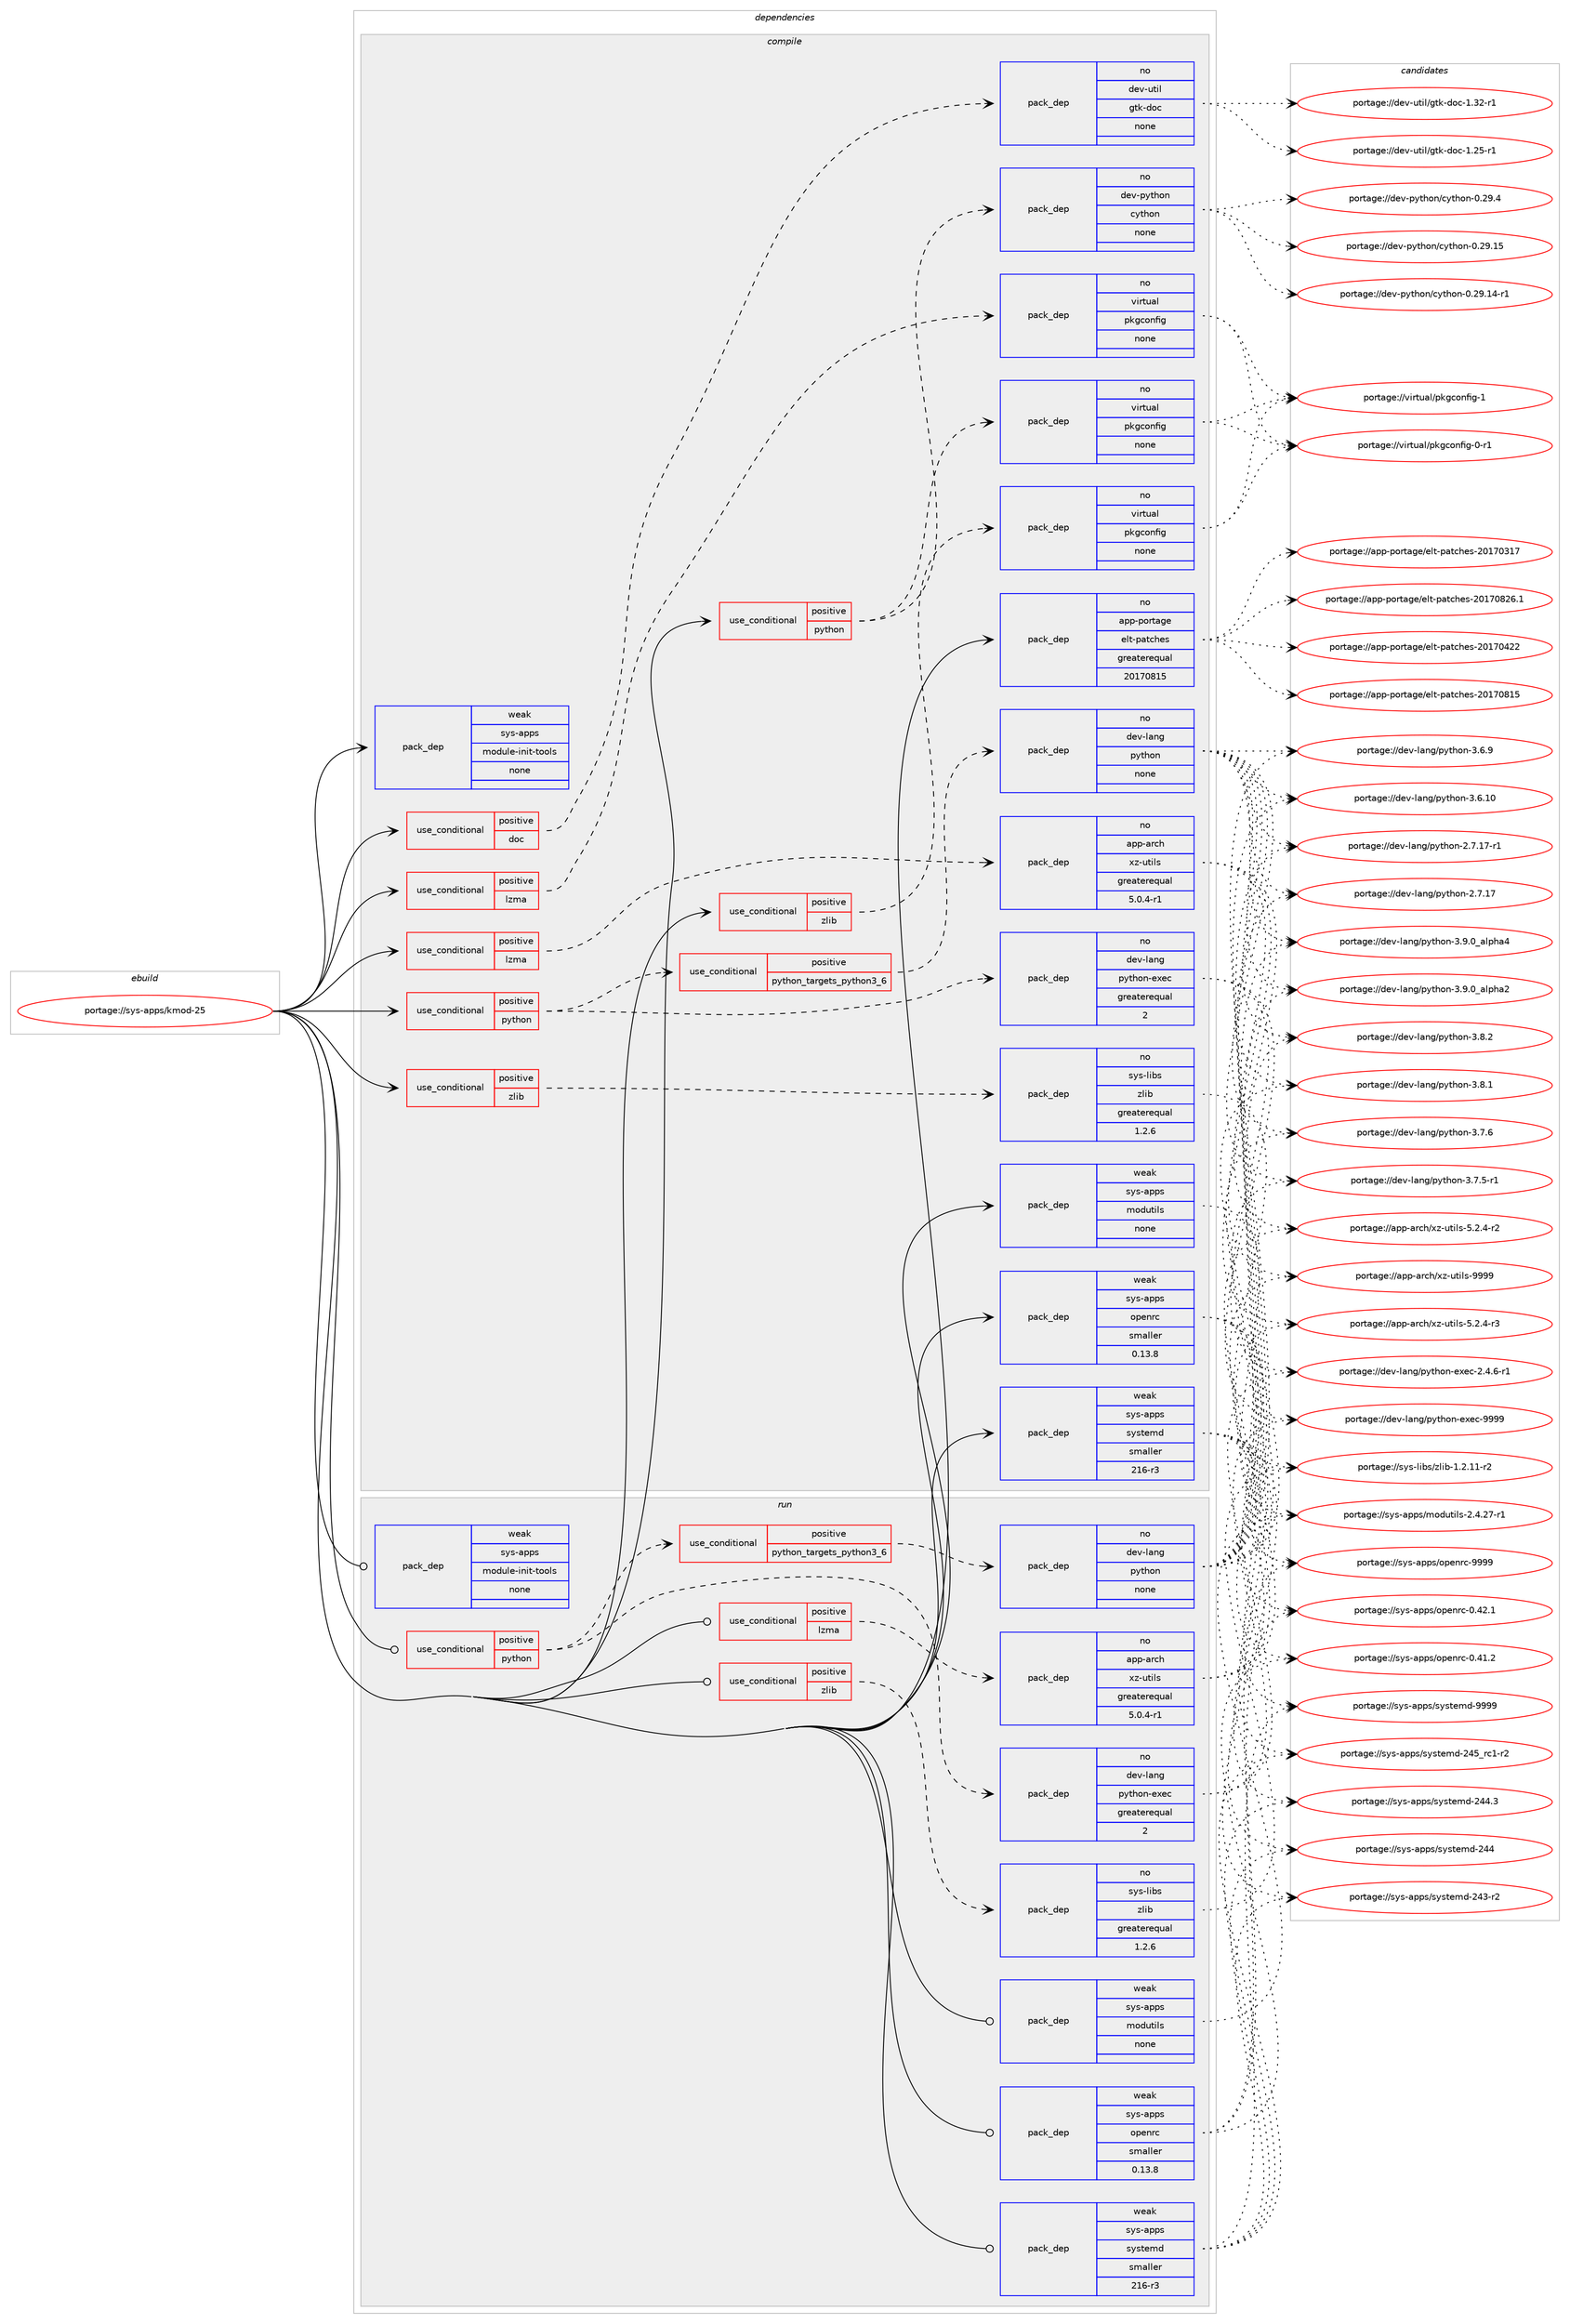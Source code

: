 digraph prolog {

# *************
# Graph options
# *************

newrank=true;
concentrate=true;
compound=true;
graph [rankdir=LR,fontname=Helvetica,fontsize=10,ranksep=1.5];#, ranksep=2.5, nodesep=0.2];
edge  [arrowhead=vee];
node  [fontname=Helvetica,fontsize=10];

# **********
# The ebuild
# **********

subgraph cluster_leftcol {
color=gray;
rank=same;
label=<<i>ebuild</i>>;
id [label="portage://sys-apps/kmod-25", color=red, width=4, href="../sys-apps/kmod-25.svg"];
}

# ****************
# The dependencies
# ****************

subgraph cluster_midcol {
color=gray;
label=<<i>dependencies</i>>;
subgraph cluster_compile {
fillcolor="#eeeeee";
style=filled;
label=<<i>compile</i>>;
subgraph cond8009 {
dependency38903 [label=<<TABLE BORDER="0" CELLBORDER="1" CELLSPACING="0" CELLPADDING="4"><TR><TD ROWSPAN="3" CELLPADDING="10">use_conditional</TD></TR><TR><TD>positive</TD></TR><TR><TD>doc</TD></TR></TABLE>>, shape=none, color=red];
subgraph pack29965 {
dependency38904 [label=<<TABLE BORDER="0" CELLBORDER="1" CELLSPACING="0" CELLPADDING="4" WIDTH="220"><TR><TD ROWSPAN="6" CELLPADDING="30">pack_dep</TD></TR><TR><TD WIDTH="110">no</TD></TR><TR><TD>dev-util</TD></TR><TR><TD>gtk-doc</TD></TR><TR><TD>none</TD></TR><TR><TD></TD></TR></TABLE>>, shape=none, color=blue];
}
dependency38903:e -> dependency38904:w [weight=20,style="dashed",arrowhead="vee"];
}
id:e -> dependency38903:w [weight=20,style="solid",arrowhead="vee"];
subgraph cond8010 {
dependency38905 [label=<<TABLE BORDER="0" CELLBORDER="1" CELLSPACING="0" CELLPADDING="4"><TR><TD ROWSPAN="3" CELLPADDING="10">use_conditional</TD></TR><TR><TD>positive</TD></TR><TR><TD>lzma</TD></TR></TABLE>>, shape=none, color=red];
subgraph pack29966 {
dependency38906 [label=<<TABLE BORDER="0" CELLBORDER="1" CELLSPACING="0" CELLPADDING="4" WIDTH="220"><TR><TD ROWSPAN="6" CELLPADDING="30">pack_dep</TD></TR><TR><TD WIDTH="110">no</TD></TR><TR><TD>app-arch</TD></TR><TR><TD>xz-utils</TD></TR><TR><TD>greaterequal</TD></TR><TR><TD>5.0.4-r1</TD></TR></TABLE>>, shape=none, color=blue];
}
dependency38905:e -> dependency38906:w [weight=20,style="dashed",arrowhead="vee"];
}
id:e -> dependency38905:w [weight=20,style="solid",arrowhead="vee"];
subgraph cond8011 {
dependency38907 [label=<<TABLE BORDER="0" CELLBORDER="1" CELLSPACING="0" CELLPADDING="4"><TR><TD ROWSPAN="3" CELLPADDING="10">use_conditional</TD></TR><TR><TD>positive</TD></TR><TR><TD>lzma</TD></TR></TABLE>>, shape=none, color=red];
subgraph pack29967 {
dependency38908 [label=<<TABLE BORDER="0" CELLBORDER="1" CELLSPACING="0" CELLPADDING="4" WIDTH="220"><TR><TD ROWSPAN="6" CELLPADDING="30">pack_dep</TD></TR><TR><TD WIDTH="110">no</TD></TR><TR><TD>virtual</TD></TR><TR><TD>pkgconfig</TD></TR><TR><TD>none</TD></TR><TR><TD></TD></TR></TABLE>>, shape=none, color=blue];
}
dependency38907:e -> dependency38908:w [weight=20,style="dashed",arrowhead="vee"];
}
id:e -> dependency38907:w [weight=20,style="solid",arrowhead="vee"];
subgraph cond8012 {
dependency38909 [label=<<TABLE BORDER="0" CELLBORDER="1" CELLSPACING="0" CELLPADDING="4"><TR><TD ROWSPAN="3" CELLPADDING="10">use_conditional</TD></TR><TR><TD>positive</TD></TR><TR><TD>python</TD></TR></TABLE>>, shape=none, color=red];
subgraph cond8013 {
dependency38910 [label=<<TABLE BORDER="0" CELLBORDER="1" CELLSPACING="0" CELLPADDING="4"><TR><TD ROWSPAN="3" CELLPADDING="10">use_conditional</TD></TR><TR><TD>positive</TD></TR><TR><TD>python_targets_python3_6</TD></TR></TABLE>>, shape=none, color=red];
subgraph pack29968 {
dependency38911 [label=<<TABLE BORDER="0" CELLBORDER="1" CELLSPACING="0" CELLPADDING="4" WIDTH="220"><TR><TD ROWSPAN="6" CELLPADDING="30">pack_dep</TD></TR><TR><TD WIDTH="110">no</TD></TR><TR><TD>dev-lang</TD></TR><TR><TD>python</TD></TR><TR><TD>none</TD></TR><TR><TD></TD></TR></TABLE>>, shape=none, color=blue];
}
dependency38910:e -> dependency38911:w [weight=20,style="dashed",arrowhead="vee"];
}
dependency38909:e -> dependency38910:w [weight=20,style="dashed",arrowhead="vee"];
subgraph pack29969 {
dependency38912 [label=<<TABLE BORDER="0" CELLBORDER="1" CELLSPACING="0" CELLPADDING="4" WIDTH="220"><TR><TD ROWSPAN="6" CELLPADDING="30">pack_dep</TD></TR><TR><TD WIDTH="110">no</TD></TR><TR><TD>dev-lang</TD></TR><TR><TD>python-exec</TD></TR><TR><TD>greaterequal</TD></TR><TR><TD>2</TD></TR></TABLE>>, shape=none, color=blue];
}
dependency38909:e -> dependency38912:w [weight=20,style="dashed",arrowhead="vee"];
}
id:e -> dependency38909:w [weight=20,style="solid",arrowhead="vee"];
subgraph cond8014 {
dependency38913 [label=<<TABLE BORDER="0" CELLBORDER="1" CELLSPACING="0" CELLPADDING="4"><TR><TD ROWSPAN="3" CELLPADDING="10">use_conditional</TD></TR><TR><TD>positive</TD></TR><TR><TD>python</TD></TR></TABLE>>, shape=none, color=red];
subgraph pack29970 {
dependency38914 [label=<<TABLE BORDER="0" CELLBORDER="1" CELLSPACING="0" CELLPADDING="4" WIDTH="220"><TR><TD ROWSPAN="6" CELLPADDING="30">pack_dep</TD></TR><TR><TD WIDTH="110">no</TD></TR><TR><TD>dev-python</TD></TR><TR><TD>cython</TD></TR><TR><TD>none</TD></TR><TR><TD></TD></TR></TABLE>>, shape=none, color=blue];
}
dependency38913:e -> dependency38914:w [weight=20,style="dashed",arrowhead="vee"];
subgraph pack29971 {
dependency38915 [label=<<TABLE BORDER="0" CELLBORDER="1" CELLSPACING="0" CELLPADDING="4" WIDTH="220"><TR><TD ROWSPAN="6" CELLPADDING="30">pack_dep</TD></TR><TR><TD WIDTH="110">no</TD></TR><TR><TD>virtual</TD></TR><TR><TD>pkgconfig</TD></TR><TR><TD>none</TD></TR><TR><TD></TD></TR></TABLE>>, shape=none, color=blue];
}
dependency38913:e -> dependency38915:w [weight=20,style="dashed",arrowhead="vee"];
}
id:e -> dependency38913:w [weight=20,style="solid",arrowhead="vee"];
subgraph cond8015 {
dependency38916 [label=<<TABLE BORDER="0" CELLBORDER="1" CELLSPACING="0" CELLPADDING="4"><TR><TD ROWSPAN="3" CELLPADDING="10">use_conditional</TD></TR><TR><TD>positive</TD></TR><TR><TD>zlib</TD></TR></TABLE>>, shape=none, color=red];
subgraph pack29972 {
dependency38917 [label=<<TABLE BORDER="0" CELLBORDER="1" CELLSPACING="0" CELLPADDING="4" WIDTH="220"><TR><TD ROWSPAN="6" CELLPADDING="30">pack_dep</TD></TR><TR><TD WIDTH="110">no</TD></TR><TR><TD>sys-libs</TD></TR><TR><TD>zlib</TD></TR><TR><TD>greaterequal</TD></TR><TR><TD>1.2.6</TD></TR></TABLE>>, shape=none, color=blue];
}
dependency38916:e -> dependency38917:w [weight=20,style="dashed",arrowhead="vee"];
}
id:e -> dependency38916:w [weight=20,style="solid",arrowhead="vee"];
subgraph cond8016 {
dependency38918 [label=<<TABLE BORDER="0" CELLBORDER="1" CELLSPACING="0" CELLPADDING="4"><TR><TD ROWSPAN="3" CELLPADDING="10">use_conditional</TD></TR><TR><TD>positive</TD></TR><TR><TD>zlib</TD></TR></TABLE>>, shape=none, color=red];
subgraph pack29973 {
dependency38919 [label=<<TABLE BORDER="0" CELLBORDER="1" CELLSPACING="0" CELLPADDING="4" WIDTH="220"><TR><TD ROWSPAN="6" CELLPADDING="30">pack_dep</TD></TR><TR><TD WIDTH="110">no</TD></TR><TR><TD>virtual</TD></TR><TR><TD>pkgconfig</TD></TR><TR><TD>none</TD></TR><TR><TD></TD></TR></TABLE>>, shape=none, color=blue];
}
dependency38918:e -> dependency38919:w [weight=20,style="dashed",arrowhead="vee"];
}
id:e -> dependency38918:w [weight=20,style="solid",arrowhead="vee"];
subgraph pack29974 {
dependency38920 [label=<<TABLE BORDER="0" CELLBORDER="1" CELLSPACING="0" CELLPADDING="4" WIDTH="220"><TR><TD ROWSPAN="6" CELLPADDING="30">pack_dep</TD></TR><TR><TD WIDTH="110">no</TD></TR><TR><TD>app-portage</TD></TR><TR><TD>elt-patches</TD></TR><TR><TD>greaterequal</TD></TR><TR><TD>20170815</TD></TR></TABLE>>, shape=none, color=blue];
}
id:e -> dependency38920:w [weight=20,style="solid",arrowhead="vee"];
subgraph pack29975 {
dependency38921 [label=<<TABLE BORDER="0" CELLBORDER="1" CELLSPACING="0" CELLPADDING="4" WIDTH="220"><TR><TD ROWSPAN="6" CELLPADDING="30">pack_dep</TD></TR><TR><TD WIDTH="110">weak</TD></TR><TR><TD>sys-apps</TD></TR><TR><TD>module-init-tools</TD></TR><TR><TD>none</TD></TR><TR><TD></TD></TR></TABLE>>, shape=none, color=blue];
}
id:e -> dependency38921:w [weight=20,style="solid",arrowhead="vee"];
subgraph pack29976 {
dependency38922 [label=<<TABLE BORDER="0" CELLBORDER="1" CELLSPACING="0" CELLPADDING="4" WIDTH="220"><TR><TD ROWSPAN="6" CELLPADDING="30">pack_dep</TD></TR><TR><TD WIDTH="110">weak</TD></TR><TR><TD>sys-apps</TD></TR><TR><TD>modutils</TD></TR><TR><TD>none</TD></TR><TR><TD></TD></TR></TABLE>>, shape=none, color=blue];
}
id:e -> dependency38922:w [weight=20,style="solid",arrowhead="vee"];
subgraph pack29977 {
dependency38923 [label=<<TABLE BORDER="0" CELLBORDER="1" CELLSPACING="0" CELLPADDING="4" WIDTH="220"><TR><TD ROWSPAN="6" CELLPADDING="30">pack_dep</TD></TR><TR><TD WIDTH="110">weak</TD></TR><TR><TD>sys-apps</TD></TR><TR><TD>openrc</TD></TR><TR><TD>smaller</TD></TR><TR><TD>0.13.8</TD></TR></TABLE>>, shape=none, color=blue];
}
id:e -> dependency38923:w [weight=20,style="solid",arrowhead="vee"];
subgraph pack29978 {
dependency38924 [label=<<TABLE BORDER="0" CELLBORDER="1" CELLSPACING="0" CELLPADDING="4" WIDTH="220"><TR><TD ROWSPAN="6" CELLPADDING="30">pack_dep</TD></TR><TR><TD WIDTH="110">weak</TD></TR><TR><TD>sys-apps</TD></TR><TR><TD>systemd</TD></TR><TR><TD>smaller</TD></TR><TR><TD>216-r3</TD></TR></TABLE>>, shape=none, color=blue];
}
id:e -> dependency38924:w [weight=20,style="solid",arrowhead="vee"];
}
subgraph cluster_compileandrun {
fillcolor="#eeeeee";
style=filled;
label=<<i>compile and run</i>>;
}
subgraph cluster_run {
fillcolor="#eeeeee";
style=filled;
label=<<i>run</i>>;
subgraph cond8017 {
dependency38925 [label=<<TABLE BORDER="0" CELLBORDER="1" CELLSPACING="0" CELLPADDING="4"><TR><TD ROWSPAN="3" CELLPADDING="10">use_conditional</TD></TR><TR><TD>positive</TD></TR><TR><TD>lzma</TD></TR></TABLE>>, shape=none, color=red];
subgraph pack29979 {
dependency38926 [label=<<TABLE BORDER="0" CELLBORDER="1" CELLSPACING="0" CELLPADDING="4" WIDTH="220"><TR><TD ROWSPAN="6" CELLPADDING="30">pack_dep</TD></TR><TR><TD WIDTH="110">no</TD></TR><TR><TD>app-arch</TD></TR><TR><TD>xz-utils</TD></TR><TR><TD>greaterequal</TD></TR><TR><TD>5.0.4-r1</TD></TR></TABLE>>, shape=none, color=blue];
}
dependency38925:e -> dependency38926:w [weight=20,style="dashed",arrowhead="vee"];
}
id:e -> dependency38925:w [weight=20,style="solid",arrowhead="odot"];
subgraph cond8018 {
dependency38927 [label=<<TABLE BORDER="0" CELLBORDER="1" CELLSPACING="0" CELLPADDING="4"><TR><TD ROWSPAN="3" CELLPADDING="10">use_conditional</TD></TR><TR><TD>positive</TD></TR><TR><TD>python</TD></TR></TABLE>>, shape=none, color=red];
subgraph cond8019 {
dependency38928 [label=<<TABLE BORDER="0" CELLBORDER="1" CELLSPACING="0" CELLPADDING="4"><TR><TD ROWSPAN="3" CELLPADDING="10">use_conditional</TD></TR><TR><TD>positive</TD></TR><TR><TD>python_targets_python3_6</TD></TR></TABLE>>, shape=none, color=red];
subgraph pack29980 {
dependency38929 [label=<<TABLE BORDER="0" CELLBORDER="1" CELLSPACING="0" CELLPADDING="4" WIDTH="220"><TR><TD ROWSPAN="6" CELLPADDING="30">pack_dep</TD></TR><TR><TD WIDTH="110">no</TD></TR><TR><TD>dev-lang</TD></TR><TR><TD>python</TD></TR><TR><TD>none</TD></TR><TR><TD></TD></TR></TABLE>>, shape=none, color=blue];
}
dependency38928:e -> dependency38929:w [weight=20,style="dashed",arrowhead="vee"];
}
dependency38927:e -> dependency38928:w [weight=20,style="dashed",arrowhead="vee"];
subgraph pack29981 {
dependency38930 [label=<<TABLE BORDER="0" CELLBORDER="1" CELLSPACING="0" CELLPADDING="4" WIDTH="220"><TR><TD ROWSPAN="6" CELLPADDING="30">pack_dep</TD></TR><TR><TD WIDTH="110">no</TD></TR><TR><TD>dev-lang</TD></TR><TR><TD>python-exec</TD></TR><TR><TD>greaterequal</TD></TR><TR><TD>2</TD></TR></TABLE>>, shape=none, color=blue];
}
dependency38927:e -> dependency38930:w [weight=20,style="dashed",arrowhead="vee"];
}
id:e -> dependency38927:w [weight=20,style="solid",arrowhead="odot"];
subgraph cond8020 {
dependency38931 [label=<<TABLE BORDER="0" CELLBORDER="1" CELLSPACING="0" CELLPADDING="4"><TR><TD ROWSPAN="3" CELLPADDING="10">use_conditional</TD></TR><TR><TD>positive</TD></TR><TR><TD>zlib</TD></TR></TABLE>>, shape=none, color=red];
subgraph pack29982 {
dependency38932 [label=<<TABLE BORDER="0" CELLBORDER="1" CELLSPACING="0" CELLPADDING="4" WIDTH="220"><TR><TD ROWSPAN="6" CELLPADDING="30">pack_dep</TD></TR><TR><TD WIDTH="110">no</TD></TR><TR><TD>sys-libs</TD></TR><TR><TD>zlib</TD></TR><TR><TD>greaterequal</TD></TR><TR><TD>1.2.6</TD></TR></TABLE>>, shape=none, color=blue];
}
dependency38931:e -> dependency38932:w [weight=20,style="dashed",arrowhead="vee"];
}
id:e -> dependency38931:w [weight=20,style="solid",arrowhead="odot"];
subgraph pack29983 {
dependency38933 [label=<<TABLE BORDER="0" CELLBORDER="1" CELLSPACING="0" CELLPADDING="4" WIDTH="220"><TR><TD ROWSPAN="6" CELLPADDING="30">pack_dep</TD></TR><TR><TD WIDTH="110">weak</TD></TR><TR><TD>sys-apps</TD></TR><TR><TD>module-init-tools</TD></TR><TR><TD>none</TD></TR><TR><TD></TD></TR></TABLE>>, shape=none, color=blue];
}
id:e -> dependency38933:w [weight=20,style="solid",arrowhead="odot"];
subgraph pack29984 {
dependency38934 [label=<<TABLE BORDER="0" CELLBORDER="1" CELLSPACING="0" CELLPADDING="4" WIDTH="220"><TR><TD ROWSPAN="6" CELLPADDING="30">pack_dep</TD></TR><TR><TD WIDTH="110">weak</TD></TR><TR><TD>sys-apps</TD></TR><TR><TD>modutils</TD></TR><TR><TD>none</TD></TR><TR><TD></TD></TR></TABLE>>, shape=none, color=blue];
}
id:e -> dependency38934:w [weight=20,style="solid",arrowhead="odot"];
subgraph pack29985 {
dependency38935 [label=<<TABLE BORDER="0" CELLBORDER="1" CELLSPACING="0" CELLPADDING="4" WIDTH="220"><TR><TD ROWSPAN="6" CELLPADDING="30">pack_dep</TD></TR><TR><TD WIDTH="110">weak</TD></TR><TR><TD>sys-apps</TD></TR><TR><TD>openrc</TD></TR><TR><TD>smaller</TD></TR><TR><TD>0.13.8</TD></TR></TABLE>>, shape=none, color=blue];
}
id:e -> dependency38935:w [weight=20,style="solid",arrowhead="odot"];
subgraph pack29986 {
dependency38936 [label=<<TABLE BORDER="0" CELLBORDER="1" CELLSPACING="0" CELLPADDING="4" WIDTH="220"><TR><TD ROWSPAN="6" CELLPADDING="30">pack_dep</TD></TR><TR><TD WIDTH="110">weak</TD></TR><TR><TD>sys-apps</TD></TR><TR><TD>systemd</TD></TR><TR><TD>smaller</TD></TR><TR><TD>216-r3</TD></TR></TABLE>>, shape=none, color=blue];
}
id:e -> dependency38936:w [weight=20,style="solid",arrowhead="odot"];
}
}

# **************
# The candidates
# **************

subgraph cluster_choices {
rank=same;
color=gray;
label=<<i>candidates</i>>;

subgraph choice29965 {
color=black;
nodesep=1;
choice1001011184511711610510847103116107451001119945494651504511449 [label="portage://dev-util/gtk-doc-1.32-r1", color=red, width=4,href="../dev-util/gtk-doc-1.32-r1.svg"];
choice1001011184511711610510847103116107451001119945494650534511449 [label="portage://dev-util/gtk-doc-1.25-r1", color=red, width=4,href="../dev-util/gtk-doc-1.25-r1.svg"];
dependency38904:e -> choice1001011184511711610510847103116107451001119945494651504511449:w [style=dotted,weight="100"];
dependency38904:e -> choice1001011184511711610510847103116107451001119945494650534511449:w [style=dotted,weight="100"];
}
subgraph choice29966 {
color=black;
nodesep=1;
choice9711211245971149910447120122451171161051081154557575757 [label="portage://app-arch/xz-utils-9999", color=red, width=4,href="../app-arch/xz-utils-9999.svg"];
choice9711211245971149910447120122451171161051081154553465046524511451 [label="portage://app-arch/xz-utils-5.2.4-r3", color=red, width=4,href="../app-arch/xz-utils-5.2.4-r3.svg"];
choice9711211245971149910447120122451171161051081154553465046524511450 [label="portage://app-arch/xz-utils-5.2.4-r2", color=red, width=4,href="../app-arch/xz-utils-5.2.4-r2.svg"];
dependency38906:e -> choice9711211245971149910447120122451171161051081154557575757:w [style=dotted,weight="100"];
dependency38906:e -> choice9711211245971149910447120122451171161051081154553465046524511451:w [style=dotted,weight="100"];
dependency38906:e -> choice9711211245971149910447120122451171161051081154553465046524511450:w [style=dotted,weight="100"];
}
subgraph choice29967 {
color=black;
nodesep=1;
choice1181051141161179710847112107103991111101021051034549 [label="portage://virtual/pkgconfig-1", color=red, width=4,href="../virtual/pkgconfig-1.svg"];
choice11810511411611797108471121071039911111010210510345484511449 [label="portage://virtual/pkgconfig-0-r1", color=red, width=4,href="../virtual/pkgconfig-0-r1.svg"];
dependency38908:e -> choice1181051141161179710847112107103991111101021051034549:w [style=dotted,weight="100"];
dependency38908:e -> choice11810511411611797108471121071039911111010210510345484511449:w [style=dotted,weight="100"];
}
subgraph choice29968 {
color=black;
nodesep=1;
choice10010111845108971101034711212111610411111045514657464895971081121049752 [label="portage://dev-lang/python-3.9.0_alpha4", color=red, width=4,href="../dev-lang/python-3.9.0_alpha4.svg"];
choice10010111845108971101034711212111610411111045514657464895971081121049750 [label="portage://dev-lang/python-3.9.0_alpha2", color=red, width=4,href="../dev-lang/python-3.9.0_alpha2.svg"];
choice100101118451089711010347112121116104111110455146564650 [label="portage://dev-lang/python-3.8.2", color=red, width=4,href="../dev-lang/python-3.8.2.svg"];
choice100101118451089711010347112121116104111110455146564649 [label="portage://dev-lang/python-3.8.1", color=red, width=4,href="../dev-lang/python-3.8.1.svg"];
choice100101118451089711010347112121116104111110455146554654 [label="portage://dev-lang/python-3.7.6", color=red, width=4,href="../dev-lang/python-3.7.6.svg"];
choice1001011184510897110103471121211161041111104551465546534511449 [label="portage://dev-lang/python-3.7.5-r1", color=red, width=4,href="../dev-lang/python-3.7.5-r1.svg"];
choice100101118451089711010347112121116104111110455146544657 [label="portage://dev-lang/python-3.6.9", color=red, width=4,href="../dev-lang/python-3.6.9.svg"];
choice10010111845108971101034711212111610411111045514654464948 [label="portage://dev-lang/python-3.6.10", color=red, width=4,href="../dev-lang/python-3.6.10.svg"];
choice100101118451089711010347112121116104111110455046554649554511449 [label="portage://dev-lang/python-2.7.17-r1", color=red, width=4,href="../dev-lang/python-2.7.17-r1.svg"];
choice10010111845108971101034711212111610411111045504655464955 [label="portage://dev-lang/python-2.7.17", color=red, width=4,href="../dev-lang/python-2.7.17.svg"];
dependency38911:e -> choice10010111845108971101034711212111610411111045514657464895971081121049752:w [style=dotted,weight="100"];
dependency38911:e -> choice10010111845108971101034711212111610411111045514657464895971081121049750:w [style=dotted,weight="100"];
dependency38911:e -> choice100101118451089711010347112121116104111110455146564650:w [style=dotted,weight="100"];
dependency38911:e -> choice100101118451089711010347112121116104111110455146564649:w [style=dotted,weight="100"];
dependency38911:e -> choice100101118451089711010347112121116104111110455146554654:w [style=dotted,weight="100"];
dependency38911:e -> choice1001011184510897110103471121211161041111104551465546534511449:w [style=dotted,weight="100"];
dependency38911:e -> choice100101118451089711010347112121116104111110455146544657:w [style=dotted,weight="100"];
dependency38911:e -> choice10010111845108971101034711212111610411111045514654464948:w [style=dotted,weight="100"];
dependency38911:e -> choice100101118451089711010347112121116104111110455046554649554511449:w [style=dotted,weight="100"];
dependency38911:e -> choice10010111845108971101034711212111610411111045504655464955:w [style=dotted,weight="100"];
}
subgraph choice29969 {
color=black;
nodesep=1;
choice10010111845108971101034711212111610411111045101120101994557575757 [label="portage://dev-lang/python-exec-9999", color=red, width=4,href="../dev-lang/python-exec-9999.svg"];
choice10010111845108971101034711212111610411111045101120101994550465246544511449 [label="portage://dev-lang/python-exec-2.4.6-r1", color=red, width=4,href="../dev-lang/python-exec-2.4.6-r1.svg"];
dependency38912:e -> choice10010111845108971101034711212111610411111045101120101994557575757:w [style=dotted,weight="100"];
dependency38912:e -> choice10010111845108971101034711212111610411111045101120101994550465246544511449:w [style=dotted,weight="100"];
}
subgraph choice29970 {
color=black;
nodesep=1;
choice10010111845112121116104111110479912111610411111045484650574652 [label="portage://dev-python/cython-0.29.4", color=red, width=4,href="../dev-python/cython-0.29.4.svg"];
choice1001011184511212111610411111047991211161041111104548465057464953 [label="portage://dev-python/cython-0.29.15", color=red, width=4,href="../dev-python/cython-0.29.15.svg"];
choice10010111845112121116104111110479912111610411111045484650574649524511449 [label="portage://dev-python/cython-0.29.14-r1", color=red, width=4,href="../dev-python/cython-0.29.14-r1.svg"];
dependency38914:e -> choice10010111845112121116104111110479912111610411111045484650574652:w [style=dotted,weight="100"];
dependency38914:e -> choice1001011184511212111610411111047991211161041111104548465057464953:w [style=dotted,weight="100"];
dependency38914:e -> choice10010111845112121116104111110479912111610411111045484650574649524511449:w [style=dotted,weight="100"];
}
subgraph choice29971 {
color=black;
nodesep=1;
choice1181051141161179710847112107103991111101021051034549 [label="portage://virtual/pkgconfig-1", color=red, width=4,href="../virtual/pkgconfig-1.svg"];
choice11810511411611797108471121071039911111010210510345484511449 [label="portage://virtual/pkgconfig-0-r1", color=red, width=4,href="../virtual/pkgconfig-0-r1.svg"];
dependency38915:e -> choice1181051141161179710847112107103991111101021051034549:w [style=dotted,weight="100"];
dependency38915:e -> choice11810511411611797108471121071039911111010210510345484511449:w [style=dotted,weight="100"];
}
subgraph choice29972 {
color=black;
nodesep=1;
choice11512111545108105981154712210810598454946504649494511450 [label="portage://sys-libs/zlib-1.2.11-r2", color=red, width=4,href="../sys-libs/zlib-1.2.11-r2.svg"];
dependency38917:e -> choice11512111545108105981154712210810598454946504649494511450:w [style=dotted,weight="100"];
}
subgraph choice29973 {
color=black;
nodesep=1;
choice1181051141161179710847112107103991111101021051034549 [label="portage://virtual/pkgconfig-1", color=red, width=4,href="../virtual/pkgconfig-1.svg"];
choice11810511411611797108471121071039911111010210510345484511449 [label="portage://virtual/pkgconfig-0-r1", color=red, width=4,href="../virtual/pkgconfig-0-r1.svg"];
dependency38919:e -> choice1181051141161179710847112107103991111101021051034549:w [style=dotted,weight="100"];
dependency38919:e -> choice11810511411611797108471121071039911111010210510345484511449:w [style=dotted,weight="100"];
}
subgraph choice29974 {
color=black;
nodesep=1;
choice971121124511211111411697103101471011081164511297116991041011154550484955485650544649 [label="portage://app-portage/elt-patches-20170826.1", color=red, width=4,href="../app-portage/elt-patches-20170826.1.svg"];
choice97112112451121111141169710310147101108116451129711699104101115455048495548564953 [label="portage://app-portage/elt-patches-20170815", color=red, width=4,href="../app-portage/elt-patches-20170815.svg"];
choice97112112451121111141169710310147101108116451129711699104101115455048495548525050 [label="portage://app-portage/elt-patches-20170422", color=red, width=4,href="../app-portage/elt-patches-20170422.svg"];
choice97112112451121111141169710310147101108116451129711699104101115455048495548514955 [label="portage://app-portage/elt-patches-20170317", color=red, width=4,href="../app-portage/elt-patches-20170317.svg"];
dependency38920:e -> choice971121124511211111411697103101471011081164511297116991041011154550484955485650544649:w [style=dotted,weight="100"];
dependency38920:e -> choice97112112451121111141169710310147101108116451129711699104101115455048495548564953:w [style=dotted,weight="100"];
dependency38920:e -> choice97112112451121111141169710310147101108116451129711699104101115455048495548525050:w [style=dotted,weight="100"];
dependency38920:e -> choice97112112451121111141169710310147101108116451129711699104101115455048495548514955:w [style=dotted,weight="100"];
}
subgraph choice29975 {
color=black;
nodesep=1;
}
subgraph choice29976 {
color=black;
nodesep=1;
choice115121115459711211211547109111100117116105108115455046524650554511449 [label="portage://sys-apps/modutils-2.4.27-r1", color=red, width=4,href="../sys-apps/modutils-2.4.27-r1.svg"];
dependency38922:e -> choice115121115459711211211547109111100117116105108115455046524650554511449:w [style=dotted,weight="100"];
}
subgraph choice29977 {
color=black;
nodesep=1;
choice115121115459711211211547111112101110114994557575757 [label="portage://sys-apps/openrc-9999", color=red, width=4,href="../sys-apps/openrc-9999.svg"];
choice1151211154597112112115471111121011101149945484652504649 [label="portage://sys-apps/openrc-0.42.1", color=red, width=4,href="../sys-apps/openrc-0.42.1.svg"];
choice1151211154597112112115471111121011101149945484652494650 [label="portage://sys-apps/openrc-0.41.2", color=red, width=4,href="../sys-apps/openrc-0.41.2.svg"];
dependency38923:e -> choice115121115459711211211547111112101110114994557575757:w [style=dotted,weight="100"];
dependency38923:e -> choice1151211154597112112115471111121011101149945484652504649:w [style=dotted,weight="100"];
dependency38923:e -> choice1151211154597112112115471111121011101149945484652494650:w [style=dotted,weight="100"];
}
subgraph choice29978 {
color=black;
nodesep=1;
choice1151211154597112112115471151211151161011091004557575757 [label="portage://sys-apps/systemd-9999", color=red, width=4,href="../sys-apps/systemd-9999.svg"];
choice115121115459711211211547115121115116101109100455052539511499494511450 [label="portage://sys-apps/systemd-245_rc1-r2", color=red, width=4,href="../sys-apps/systemd-245_rc1-r2.svg"];
choice115121115459711211211547115121115116101109100455052524651 [label="portage://sys-apps/systemd-244.3", color=red, width=4,href="../sys-apps/systemd-244.3.svg"];
choice11512111545971121121154711512111511610110910045505252 [label="portage://sys-apps/systemd-244", color=red, width=4,href="../sys-apps/systemd-244.svg"];
choice115121115459711211211547115121115116101109100455052514511450 [label="portage://sys-apps/systemd-243-r2", color=red, width=4,href="../sys-apps/systemd-243-r2.svg"];
dependency38924:e -> choice1151211154597112112115471151211151161011091004557575757:w [style=dotted,weight="100"];
dependency38924:e -> choice115121115459711211211547115121115116101109100455052539511499494511450:w [style=dotted,weight="100"];
dependency38924:e -> choice115121115459711211211547115121115116101109100455052524651:w [style=dotted,weight="100"];
dependency38924:e -> choice11512111545971121121154711512111511610110910045505252:w [style=dotted,weight="100"];
dependency38924:e -> choice115121115459711211211547115121115116101109100455052514511450:w [style=dotted,weight="100"];
}
subgraph choice29979 {
color=black;
nodesep=1;
choice9711211245971149910447120122451171161051081154557575757 [label="portage://app-arch/xz-utils-9999", color=red, width=4,href="../app-arch/xz-utils-9999.svg"];
choice9711211245971149910447120122451171161051081154553465046524511451 [label="portage://app-arch/xz-utils-5.2.4-r3", color=red, width=4,href="../app-arch/xz-utils-5.2.4-r3.svg"];
choice9711211245971149910447120122451171161051081154553465046524511450 [label="portage://app-arch/xz-utils-5.2.4-r2", color=red, width=4,href="../app-arch/xz-utils-5.2.4-r2.svg"];
dependency38926:e -> choice9711211245971149910447120122451171161051081154557575757:w [style=dotted,weight="100"];
dependency38926:e -> choice9711211245971149910447120122451171161051081154553465046524511451:w [style=dotted,weight="100"];
dependency38926:e -> choice9711211245971149910447120122451171161051081154553465046524511450:w [style=dotted,weight="100"];
}
subgraph choice29980 {
color=black;
nodesep=1;
choice10010111845108971101034711212111610411111045514657464895971081121049752 [label="portage://dev-lang/python-3.9.0_alpha4", color=red, width=4,href="../dev-lang/python-3.9.0_alpha4.svg"];
choice10010111845108971101034711212111610411111045514657464895971081121049750 [label="portage://dev-lang/python-3.9.0_alpha2", color=red, width=4,href="../dev-lang/python-3.9.0_alpha2.svg"];
choice100101118451089711010347112121116104111110455146564650 [label="portage://dev-lang/python-3.8.2", color=red, width=4,href="../dev-lang/python-3.8.2.svg"];
choice100101118451089711010347112121116104111110455146564649 [label="portage://dev-lang/python-3.8.1", color=red, width=4,href="../dev-lang/python-3.8.1.svg"];
choice100101118451089711010347112121116104111110455146554654 [label="portage://dev-lang/python-3.7.6", color=red, width=4,href="../dev-lang/python-3.7.6.svg"];
choice1001011184510897110103471121211161041111104551465546534511449 [label="portage://dev-lang/python-3.7.5-r1", color=red, width=4,href="../dev-lang/python-3.7.5-r1.svg"];
choice100101118451089711010347112121116104111110455146544657 [label="portage://dev-lang/python-3.6.9", color=red, width=4,href="../dev-lang/python-3.6.9.svg"];
choice10010111845108971101034711212111610411111045514654464948 [label="portage://dev-lang/python-3.6.10", color=red, width=4,href="../dev-lang/python-3.6.10.svg"];
choice100101118451089711010347112121116104111110455046554649554511449 [label="portage://dev-lang/python-2.7.17-r1", color=red, width=4,href="../dev-lang/python-2.7.17-r1.svg"];
choice10010111845108971101034711212111610411111045504655464955 [label="portage://dev-lang/python-2.7.17", color=red, width=4,href="../dev-lang/python-2.7.17.svg"];
dependency38929:e -> choice10010111845108971101034711212111610411111045514657464895971081121049752:w [style=dotted,weight="100"];
dependency38929:e -> choice10010111845108971101034711212111610411111045514657464895971081121049750:w [style=dotted,weight="100"];
dependency38929:e -> choice100101118451089711010347112121116104111110455146564650:w [style=dotted,weight="100"];
dependency38929:e -> choice100101118451089711010347112121116104111110455146564649:w [style=dotted,weight="100"];
dependency38929:e -> choice100101118451089711010347112121116104111110455146554654:w [style=dotted,weight="100"];
dependency38929:e -> choice1001011184510897110103471121211161041111104551465546534511449:w [style=dotted,weight="100"];
dependency38929:e -> choice100101118451089711010347112121116104111110455146544657:w [style=dotted,weight="100"];
dependency38929:e -> choice10010111845108971101034711212111610411111045514654464948:w [style=dotted,weight="100"];
dependency38929:e -> choice100101118451089711010347112121116104111110455046554649554511449:w [style=dotted,weight="100"];
dependency38929:e -> choice10010111845108971101034711212111610411111045504655464955:w [style=dotted,weight="100"];
}
subgraph choice29981 {
color=black;
nodesep=1;
choice10010111845108971101034711212111610411111045101120101994557575757 [label="portage://dev-lang/python-exec-9999", color=red, width=4,href="../dev-lang/python-exec-9999.svg"];
choice10010111845108971101034711212111610411111045101120101994550465246544511449 [label="portage://dev-lang/python-exec-2.4.6-r1", color=red, width=4,href="../dev-lang/python-exec-2.4.6-r1.svg"];
dependency38930:e -> choice10010111845108971101034711212111610411111045101120101994557575757:w [style=dotted,weight="100"];
dependency38930:e -> choice10010111845108971101034711212111610411111045101120101994550465246544511449:w [style=dotted,weight="100"];
}
subgraph choice29982 {
color=black;
nodesep=1;
choice11512111545108105981154712210810598454946504649494511450 [label="portage://sys-libs/zlib-1.2.11-r2", color=red, width=4,href="../sys-libs/zlib-1.2.11-r2.svg"];
dependency38932:e -> choice11512111545108105981154712210810598454946504649494511450:w [style=dotted,weight="100"];
}
subgraph choice29983 {
color=black;
nodesep=1;
}
subgraph choice29984 {
color=black;
nodesep=1;
choice115121115459711211211547109111100117116105108115455046524650554511449 [label="portage://sys-apps/modutils-2.4.27-r1", color=red, width=4,href="../sys-apps/modutils-2.4.27-r1.svg"];
dependency38934:e -> choice115121115459711211211547109111100117116105108115455046524650554511449:w [style=dotted,weight="100"];
}
subgraph choice29985 {
color=black;
nodesep=1;
choice115121115459711211211547111112101110114994557575757 [label="portage://sys-apps/openrc-9999", color=red, width=4,href="../sys-apps/openrc-9999.svg"];
choice1151211154597112112115471111121011101149945484652504649 [label="portage://sys-apps/openrc-0.42.1", color=red, width=4,href="../sys-apps/openrc-0.42.1.svg"];
choice1151211154597112112115471111121011101149945484652494650 [label="portage://sys-apps/openrc-0.41.2", color=red, width=4,href="../sys-apps/openrc-0.41.2.svg"];
dependency38935:e -> choice115121115459711211211547111112101110114994557575757:w [style=dotted,weight="100"];
dependency38935:e -> choice1151211154597112112115471111121011101149945484652504649:w [style=dotted,weight="100"];
dependency38935:e -> choice1151211154597112112115471111121011101149945484652494650:w [style=dotted,weight="100"];
}
subgraph choice29986 {
color=black;
nodesep=1;
choice1151211154597112112115471151211151161011091004557575757 [label="portage://sys-apps/systemd-9999", color=red, width=4,href="../sys-apps/systemd-9999.svg"];
choice115121115459711211211547115121115116101109100455052539511499494511450 [label="portage://sys-apps/systemd-245_rc1-r2", color=red, width=4,href="../sys-apps/systemd-245_rc1-r2.svg"];
choice115121115459711211211547115121115116101109100455052524651 [label="portage://sys-apps/systemd-244.3", color=red, width=4,href="../sys-apps/systemd-244.3.svg"];
choice11512111545971121121154711512111511610110910045505252 [label="portage://sys-apps/systemd-244", color=red, width=4,href="../sys-apps/systemd-244.svg"];
choice115121115459711211211547115121115116101109100455052514511450 [label="portage://sys-apps/systemd-243-r2", color=red, width=4,href="../sys-apps/systemd-243-r2.svg"];
dependency38936:e -> choice1151211154597112112115471151211151161011091004557575757:w [style=dotted,weight="100"];
dependency38936:e -> choice115121115459711211211547115121115116101109100455052539511499494511450:w [style=dotted,weight="100"];
dependency38936:e -> choice115121115459711211211547115121115116101109100455052524651:w [style=dotted,weight="100"];
dependency38936:e -> choice11512111545971121121154711512111511610110910045505252:w [style=dotted,weight="100"];
dependency38936:e -> choice115121115459711211211547115121115116101109100455052514511450:w [style=dotted,weight="100"];
}
}

}
